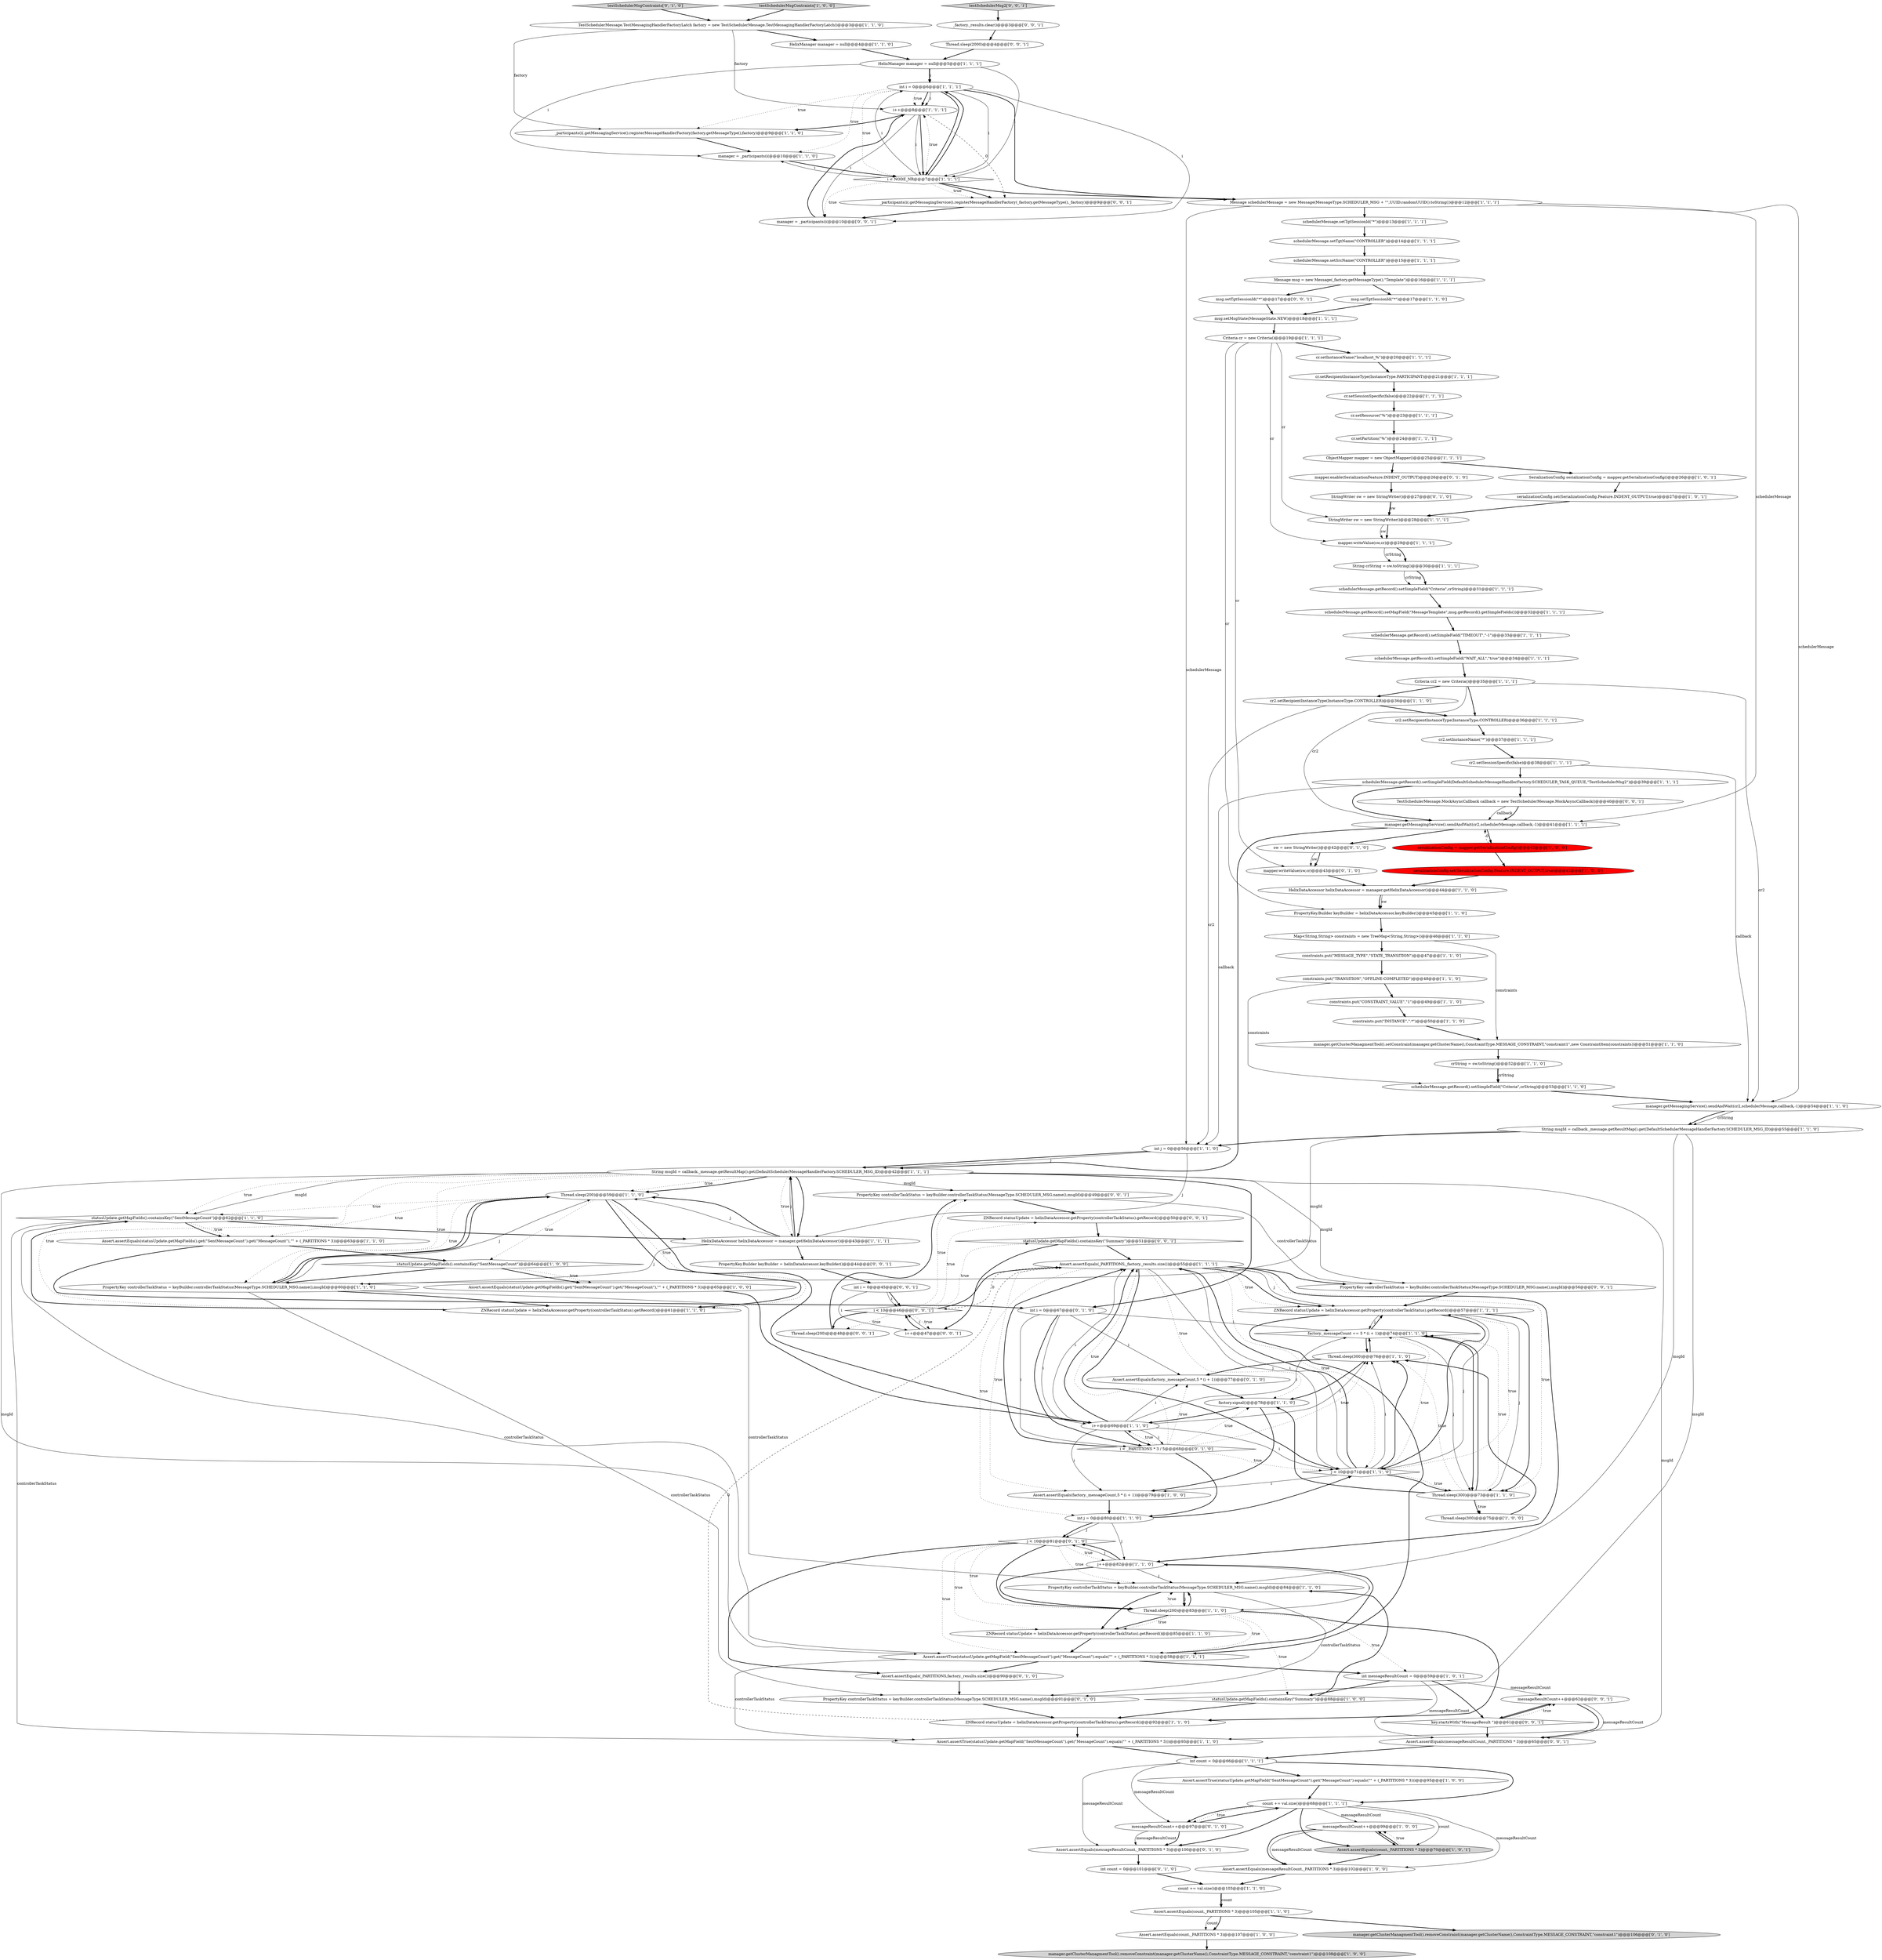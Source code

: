 digraph {
116 [style = filled, label = "PropertyKey controllerTaskStatus = keyBuilder.controllerTaskStatus(MessageType.SCHEDULER_MSG.name(),msgId)@@@49@@@['0', '0', '1']", fillcolor = white, shape = ellipse image = "AAA0AAABBB3BBB"];
59 [style = filled, label = "Thread.sleep(300)@@@75@@@['1', '0', '0']", fillcolor = white, shape = ellipse image = "AAA0AAABBB1BBB"];
55 [style = filled, label = "schedulerMessage.getRecord().setSimpleField(\"Criteria\",crString)@@@53@@@['1', '1', '0']", fillcolor = white, shape = ellipse image = "AAA0AAABBB1BBB"];
15 [style = filled, label = "count += val.size()@@@68@@@['1', '1', '1']", fillcolor = white, shape = ellipse image = "AAA0AAABBB1BBB"];
17 [style = filled, label = "factory._messageCount == 5 * (i + 1)@@@74@@@['1', '1', '0']", fillcolor = white, shape = diamond image = "AAA0AAABBB1BBB"];
88 [style = filled, label = "testSchedulerMsgContraints['1', '0', '0']", fillcolor = lightgray, shape = diamond image = "AAA0AAABBB1BBB"];
33 [style = filled, label = "cr.setSessionSpecific(false)@@@22@@@['1', '1', '1']", fillcolor = white, shape = ellipse image = "AAA0AAABBB1BBB"];
101 [style = filled, label = "j < 10@@@81@@@['0', '1', '0']", fillcolor = white, shape = diamond image = "AAA0AAABBB2BBB"];
121 [style = filled, label = "Assert.assertEquals(messageResultCount,_PARTITIONS * 3)@@@65@@@['0', '0', '1']", fillcolor = white, shape = ellipse image = "AAA0AAABBB3BBB"];
65 [style = filled, label = "ZNRecord statusUpdate = helixDataAccessor.getProperty(controllerTaskStatus).getRecord()@@@57@@@['1', '1', '1']", fillcolor = white, shape = ellipse image = "AAA0AAABBB1BBB"];
103 [style = filled, label = "sw = new StringWriter()@@@42@@@['0', '1', '0']", fillcolor = white, shape = ellipse image = "AAA0AAABBB2BBB"];
96 [style = filled, label = "PropertyKey controllerTaskStatus = keyBuilder.controllerTaskStatus(MessageType.SCHEDULER_MSG.name(),msgId)@@@91@@@['0', '1', '0']", fillcolor = white, shape = ellipse image = "AAA0AAABBB2BBB"];
48 [style = filled, label = "i++@@@8@@@['1', '1', '1']", fillcolor = white, shape = ellipse image = "AAA0AAABBB1BBB"];
31 [style = filled, label = "schedulerMessage.setTgtSessionId(\"*\")@@@13@@@['1', '1', '1']", fillcolor = white, shape = ellipse image = "AAA0AAABBB1BBB"];
54 [style = filled, label = "String msgId = callback._message.getResultMap().get(DefaultSchedulerMessageHandlerFactory.SCHEDULER_MSG_ID)@@@42@@@['1', '1', '1']", fillcolor = white, shape = ellipse image = "AAA0AAABBB1BBB"];
64 [style = filled, label = "constraints.put(\"CONSTRAINT_VALUE\",\"1\")@@@49@@@['1', '1', '0']", fillcolor = white, shape = ellipse image = "AAA0AAABBB1BBB"];
10 [style = filled, label = "schedulerMessage.getRecord().setSimpleField(\"TIMEOUT\",\"-1\")@@@33@@@['1', '1', '1']", fillcolor = white, shape = ellipse image = "AAA0AAABBB1BBB"];
87 [style = filled, label = "j++@@@82@@@['1', '1', '0']", fillcolor = white, shape = ellipse image = "AAA0AAABBB1BBB"];
82 [style = filled, label = "manager.getClusterManagmentTool().removeConstraint(manager.getClusterName(),ConstraintType.MESSAGE_CONSTRAINT,\"constraint1\")@@@108@@@['1', '0', '0']", fillcolor = lightgray, shape = ellipse image = "AAA0AAABBB1BBB"];
43 [style = filled, label = "Assert.assertEquals(messageResultCount,_PARTITIONS * 3)@@@102@@@['1', '0', '0']", fillcolor = white, shape = ellipse image = "AAA0AAABBB1BBB"];
21 [style = filled, label = "Assert.assertEquals(count,_PARTITIONS * 3)@@@107@@@['1', '0', '0']", fillcolor = white, shape = ellipse image = "AAA0AAABBB1BBB"];
104 [style = filled, label = "i < _PARTITIONS * 3 / 5@@@68@@@['0', '1', '0']", fillcolor = white, shape = diamond image = "AAA0AAABBB2BBB"];
70 [style = filled, label = "factory.signal()@@@78@@@['1', '1', '0']", fillcolor = white, shape = ellipse image = "AAA0AAABBB1BBB"];
24 [style = filled, label = "_participants(i(.getMessagingService().registerMessageHandlerFactory(factory.getMessageType(),factory)@@@9@@@['1', '1', '0']", fillcolor = white, shape = ellipse image = "AAA0AAABBB1BBB"];
7 [style = filled, label = "Thread.sleep(200)@@@59@@@['1', '1', '0']", fillcolor = white, shape = ellipse image = "AAA0AAABBB1BBB"];
19 [style = filled, label = "cr2.setRecipientInstanceType(InstanceType.CONTROLLER)@@@36@@@['1', '1', '1']", fillcolor = white, shape = ellipse image = "AAA0AAABBB1BBB"];
12 [style = filled, label = "crString = sw.toString()@@@52@@@['1', '1', '0']", fillcolor = white, shape = ellipse image = "AAA0AAABBB1BBB"];
71 [style = filled, label = "serializationConfig.set(SerializationConfig.Feature.INDENT_OUTPUT,true)@@@43@@@['1', '0', '0']", fillcolor = red, shape = ellipse image = "AAA1AAABBB1BBB"];
92 [style = filled, label = "statusUpdate.getMapFields().containsKey(\"SentMessageCount\")@@@62@@@['1', '1', '0']", fillcolor = white, shape = diamond image = "AAA0AAABBB1BBB"];
97 [style = filled, label = "manager.getClusterManagmentTool().removeConstraint(manager.getClusterName(),ConstraintType.MESSAGE_CONSTRAINT,\"constraint1\")@@@106@@@['0', '1', '0']", fillcolor = lightgray, shape = ellipse image = "AAA0AAABBB2BBB"];
79 [style = filled, label = "ZNRecord statusUpdate = helixDataAccessor.getProperty(controllerTaskStatus).getRecord()@@@92@@@['1', '1', '0']", fillcolor = white, shape = ellipse image = "AAA0AAABBB1BBB"];
106 [style = filled, label = "mapper.enable(SerializationFeature.INDENT_OUTPUT)@@@26@@@['0', '1', '0']", fillcolor = white, shape = ellipse image = "AAA0AAABBB2BBB"];
26 [style = filled, label = "schedulerMessage.getRecord().setSimpleField(\"Criteria\",crString)@@@31@@@['1', '1', '1']", fillcolor = white, shape = ellipse image = "AAA0AAABBB1BBB"];
91 [style = filled, label = "Assert.assertEquals(_PARTITIONS,_factory._results.size())@@@55@@@['1', '1', '1']", fillcolor = white, shape = ellipse image = "AAA0AAABBB1BBB"];
40 [style = filled, label = "String msgId = callback._message.getResultMap().get(DefaultSchedulerMessageHandlerFactory.SCHEDULER_MSG_ID)@@@55@@@['1', '1', '0']", fillcolor = white, shape = ellipse image = "AAA0AAABBB1BBB"];
100 [style = filled, label = "messageResultCount++@@@97@@@['0', '1', '0']", fillcolor = white, shape = ellipse image = "AAA0AAABBB2BBB"];
94 [style = filled, label = "Assert.assertEquals(factory._messageCount,5 * (i + 1))@@@77@@@['0', '1', '0']", fillcolor = white, shape = ellipse image = "AAA0AAABBB2BBB"];
85 [style = filled, label = "schedulerMessage.setSrcName(\"CONTROLLER\")@@@15@@@['1', '1', '1']", fillcolor = white, shape = ellipse image = "AAA0AAABBB1BBB"];
0 [style = filled, label = "serializationConfig.set(SerializationConfig.Feature.INDENT_OUTPUT,true)@@@27@@@['1', '0', '1']", fillcolor = white, shape = ellipse image = "AAA0AAABBB1BBB"];
124 [style = filled, label = "manager = _participants(i(@@@10@@@['0', '0', '1']", fillcolor = white, shape = ellipse image = "AAA0AAABBB3BBB"];
63 [style = filled, label = "PropertyKey controllerTaskStatus = keyBuilder.controllerTaskStatus(MessageType.SCHEDULER_MSG.name(),msgId)@@@60@@@['1', '1', '0']", fillcolor = white, shape = ellipse image = "AAA0AAABBB1BBB"];
53 [style = filled, label = "manager.getMessagingService().sendAndWait(cr2,schedulerMessage,callback,-1)@@@41@@@['1', '1', '1']", fillcolor = white, shape = ellipse image = "AAA0AAABBB1BBB"];
52 [style = filled, label = "Assert.assertTrue(statusUpdate.getMapField(\"SentMessageCount\").get(\"MessageCount\").equals(\"\" + (_PARTITIONS * 3)))@@@58@@@['1', '1', '1']", fillcolor = white, shape = ellipse image = "AAA0AAABBB1BBB"];
58 [style = filled, label = "schedulerMessage.getRecord().setSimpleField(\"WAIT_ALL\",\"true\")@@@34@@@['1', '1', '1']", fillcolor = white, shape = ellipse image = "AAA0AAABBB1BBB"];
78 [style = filled, label = "serializationConfig = mapper.getSerializationConfig()@@@42@@@['1', '0', '0']", fillcolor = red, shape = ellipse image = "AAA1AAABBB1BBB"];
84 [style = filled, label = "int messageResultCount = 0@@@59@@@['1', '0', '1']", fillcolor = white, shape = ellipse image = "AAA0AAABBB1BBB"];
93 [style = filled, label = "testSchedulerMsgContraints['0', '1', '0']", fillcolor = lightgray, shape = diamond image = "AAA0AAABBB2BBB"];
20 [style = filled, label = "Assert.assertTrue(statusUpdate.getMapField(\"SentMessageCount\").get(\"MessageCount\").equals(\"\" + (_PARTITIONS * 3)))@@@93@@@['1', '1', '0']", fillcolor = white, shape = ellipse image = "AAA0AAABBB1BBB"];
37 [style = filled, label = "HelixDataAccessor helixDataAccessor = manager.getHelixDataAccessor()@@@44@@@['1', '1', '0']", fillcolor = white, shape = ellipse image = "AAA0AAABBB1BBB"];
115 [style = filled, label = "ZNRecord statusUpdate = helixDataAccessor.getProperty(controllerTaskStatus).getRecord()@@@50@@@['0', '0', '1']", fillcolor = white, shape = ellipse image = "AAA0AAABBB3BBB"];
44 [style = filled, label = "cr.setResource(\"%\")@@@23@@@['1', '1', '1']", fillcolor = white, shape = ellipse image = "AAA0AAABBB1BBB"];
8 [style = filled, label = "cr.setRecipientInstanceType(InstanceType.PARTICIPANT)@@@21@@@['1', '1', '1']", fillcolor = white, shape = ellipse image = "AAA0AAABBB1BBB"];
114 [style = filled, label = "_participants(i(.getMessagingService().registerMessageHandlerFactory(_factory.getMessageType(),_factory)@@@9@@@['0', '0', '1']", fillcolor = white, shape = ellipse image = "AAA0AAABBB3BBB"];
5 [style = filled, label = "Assert.assertTrue(statusUpdate.getMapField(\"SentMessageCount\").get(\"MessageCount\").equals(\"\" + (_PARTITIONS * 3)))@@@95@@@['1', '0', '0']", fillcolor = white, shape = ellipse image = "AAA0AAABBB1BBB"];
23 [style = filled, label = "messageResultCount++@@@99@@@['1', '0', '0']", fillcolor = white, shape = ellipse image = "AAA0AAABBB1BBB"];
46 [style = filled, label = "Assert.assertEquals(statusUpdate.getMapFields().get(\"SentMessageCount\").get(\"MessageCount\"),\"\" + (_PARTITIONS * 3))@@@65@@@['1', '0', '0']", fillcolor = white, shape = ellipse image = "AAA0AAABBB1BBB"];
90 [style = filled, label = "TestSchedulerMessage.TestMessagingHandlerFactoryLatch factory = new TestSchedulerMessage.TestMessagingHandlerFactoryLatch()@@@3@@@['1', '1', '0']", fillcolor = white, shape = ellipse image = "AAA0AAABBB1BBB"];
102 [style = filled, label = "int i = 0@@@67@@@['0', '1', '0']", fillcolor = white, shape = ellipse image = "AAA0AAABBB2BBB"];
2 [style = filled, label = "int count = 0@@@66@@@['1', '1', '1']", fillcolor = white, shape = ellipse image = "AAA0AAABBB1BBB"];
57 [style = filled, label = "schedulerMessage.getRecord().setMapField(\"MessageTemplate\",msg.getRecord().getSimpleFields())@@@32@@@['1', '1', '1']", fillcolor = white, shape = ellipse image = "AAA0AAABBB1BBB"];
27 [style = filled, label = "int i = 0@@@6@@@['1', '1', '1']", fillcolor = white, shape = ellipse image = "AAA0AAABBB1BBB"];
3 [style = filled, label = "PropertyKey.Builder keyBuilder = helixDataAccessor.keyBuilder()@@@45@@@['1', '1', '0']", fillcolor = white, shape = ellipse image = "AAA0AAABBB1BBB"];
75 [style = filled, label = "Thread.sleep(300)@@@73@@@['1', '1', '0']", fillcolor = white, shape = ellipse image = "AAA0AAABBB1BBB"];
122 [style = filled, label = "messageResultCount++@@@62@@@['0', '0', '1']", fillcolor = white, shape = ellipse image = "AAA0AAABBB3BBB"];
30 [style = filled, label = "StringWriter sw = new StringWriter()@@@28@@@['1', '1', '1']", fillcolor = white, shape = ellipse image = "AAA0AAABBB1BBB"];
13 [style = filled, label = "Map<String,String> constraints = new TreeMap<String,String>()@@@46@@@['1', '1', '0']", fillcolor = white, shape = ellipse image = "AAA0AAABBB1BBB"];
95 [style = filled, label = "Assert.assertEquals(_PARTITIONS,factory._results.size())@@@90@@@['0', '1', '0']", fillcolor = white, shape = ellipse image = "AAA0AAABBB2BBB"];
66 [style = filled, label = "cr2.setSessionSpecific(false)@@@38@@@['1', '1', '1']", fillcolor = white, shape = ellipse image = "AAA0AAABBB1BBB"];
76 [style = filled, label = "Thread.sleep(200)@@@83@@@['1', '1', '0']", fillcolor = white, shape = ellipse image = "AAA0AAABBB1BBB"];
56 [style = filled, label = "HelixDataAccessor helixDataAccessor = manager.getHelixDataAccessor()@@@43@@@['1', '1', '1']", fillcolor = white, shape = ellipse image = "AAA0AAABBB1BBB"];
61 [style = filled, label = "String crString = sw.toString()@@@30@@@['1', '1', '1']", fillcolor = white, shape = ellipse image = "AAA0AAABBB1BBB"];
60 [style = filled, label = "constraints.put(\"INSTANCE\",\".*\")@@@50@@@['1', '1', '0']", fillcolor = white, shape = ellipse image = "AAA0AAABBB1BBB"];
74 [style = filled, label = "i++@@@69@@@['1', '1', '0']", fillcolor = white, shape = ellipse image = "AAA0AAABBB1BBB"];
86 [style = filled, label = "Message msg = new Message(_factory.getMessageType(),\"Template\")@@@16@@@['1', '1', '1']", fillcolor = white, shape = ellipse image = "AAA0AAABBB1BBB"];
118 [style = filled, label = "PropertyKey controllerTaskStatus = keyBuilder.controllerTaskStatus(MessageType.SCHEDULER_MSG.name(),msgId)@@@56@@@['0', '0', '1']", fillcolor = white, shape = ellipse image = "AAA0AAABBB3BBB"];
109 [style = filled, label = "i++@@@47@@@['0', '0', '1']", fillcolor = white, shape = ellipse image = "AAA0AAABBB3BBB"];
110 [style = filled, label = "key.startsWith(\"MessageResult \")@@@61@@@['0', '0', '1']", fillcolor = white, shape = diamond image = "AAA0AAABBB3BBB"];
16 [style = filled, label = "cr.setPartition(\"%\")@@@24@@@['1', '1', '1']", fillcolor = white, shape = ellipse image = "AAA0AAABBB1BBB"];
120 [style = filled, label = "TestSchedulerMessage.MockAsyncCallback callback = new TestSchedulerMessage.MockAsyncCallback()@@@40@@@['0', '0', '1']", fillcolor = white, shape = ellipse image = "AAA0AAABBB3BBB"];
14 [style = filled, label = "schedulerMessage.getRecord().setSimpleField(DefaultSchedulerMessageHandlerFactory.SCHEDULER_TASK_QUEUE,\"TestSchedulerMsg2\")@@@39@@@['1', '1', '1']", fillcolor = white, shape = ellipse image = "AAA0AAABBB1BBB"];
72 [style = filled, label = "Criteria cr = new Criteria()@@@19@@@['1', '1', '1']", fillcolor = white, shape = ellipse image = "AAA0AAABBB1BBB"];
47 [style = filled, label = "HelixManager manager = null@@@5@@@['1', '1', '1']", fillcolor = white, shape = ellipse image = "AAA0AAABBB1BBB"];
32 [style = filled, label = "ZNRecord statusUpdate = helixDataAccessor.getProperty(controllerTaskStatus).getRecord()@@@61@@@['1', '1', '0']", fillcolor = white, shape = ellipse image = "AAA0AAABBB1BBB"];
123 [style = filled, label = "Thread.sleep(200)@@@48@@@['0', '0', '1']", fillcolor = white, shape = ellipse image = "AAA0AAABBB3BBB"];
6 [style = filled, label = "Message schedulerMessage = new Message(MessageType.SCHEDULER_MSG + \"\",UUID.randomUUID().toString())@@@12@@@['1', '1', '1']", fillcolor = white, shape = ellipse image = "AAA0AAABBB1BBB"];
9 [style = filled, label = "i < NODE_NR@@@7@@@['1', '1', '1']", fillcolor = white, shape = diamond image = "AAA0AAABBB1BBB"];
49 [style = filled, label = "Assert.assertEquals(count,_PARTITIONS * 3)@@@105@@@['1', '1', '0']", fillcolor = white, shape = ellipse image = "AAA0AAABBB1BBB"];
69 [style = filled, label = "int j = 0@@@80@@@['1', '1', '0']", fillcolor = white, shape = ellipse image = "AAA0AAABBB1BBB"];
113 [style = filled, label = "i < 10@@@46@@@['0', '0', '1']", fillcolor = white, shape = diamond image = "AAA0AAABBB3BBB"];
11 [style = filled, label = "manager.getClusterManagmentTool().setConstraint(manager.getClusterName(),ConstraintType.MESSAGE_CONSTRAINT,\"constraint1\",new ConstraintItem(constraints))@@@51@@@['1', '1', '0']", fillcolor = white, shape = ellipse image = "AAA0AAABBB1BBB"];
99 [style = filled, label = "StringWriter sw = new StringWriter()@@@27@@@['0', '1', '0']", fillcolor = white, shape = ellipse image = "AAA0AAABBB2BBB"];
89 [style = filled, label = "Thread.sleep(300)@@@76@@@['1', '1', '0']", fillcolor = white, shape = ellipse image = "AAA0AAABBB1BBB"];
80 [style = filled, label = "Assert.assertEquals(factory._messageCount,5 * (i + 1))@@@79@@@['1', '0', '0']", fillcolor = white, shape = ellipse image = "AAA0AAABBB1BBB"];
50 [style = filled, label = "HelixManager manager = null@@@4@@@['1', '1', '0']", fillcolor = white, shape = ellipse image = "AAA0AAABBB1BBB"];
112 [style = filled, label = "_factory._results.clear()@@@3@@@['0', '0', '1']", fillcolor = white, shape = ellipse image = "AAA0AAABBB3BBB"];
125 [style = filled, label = "Thread.sleep(2000)@@@4@@@['0', '0', '1']", fillcolor = white, shape = ellipse image = "AAA0AAABBB3BBB"];
105 [style = filled, label = "int count = 0@@@101@@@['0', '1', '0']", fillcolor = white, shape = ellipse image = "AAA0AAABBB2BBB"];
4 [style = filled, label = "manager.getMessagingService().sendAndWait(cr2,schedulerMessage,callback,-1)@@@54@@@['1', '1', '0']", fillcolor = white, shape = ellipse image = "AAA0AAABBB1BBB"];
51 [style = filled, label = "int j = 0@@@56@@@['1', '1', '0']", fillcolor = white, shape = ellipse image = "AAA0AAABBB1BBB"];
111 [style = filled, label = "testSchedulerMsg2['0', '0', '1']", fillcolor = lightgray, shape = diamond image = "AAA0AAABBB3BBB"];
119 [style = filled, label = "PropertyKey.Builder keyBuilder = helixDataAccessor.keyBuilder()@@@44@@@['0', '0', '1']", fillcolor = white, shape = ellipse image = "AAA0AAABBB3BBB"];
77 [style = filled, label = "Assert.assertEquals(statusUpdate.getMapFields().get(\"SentMessageCount\").get(\"MessageCount\"),\"\" + (_PARTITIONS * 3))@@@63@@@['1', '1', '0']", fillcolor = white, shape = ellipse image = "AAA0AAABBB1BBB"];
1 [style = filled, label = "cr2.setInstanceName(\"*\")@@@37@@@['1', '1', '1']", fillcolor = white, shape = ellipse image = "AAA0AAABBB1BBB"];
68 [style = filled, label = "msg.setTgtSessionId(\"*\")@@@17@@@['1', '1', '0']", fillcolor = white, shape = ellipse image = "AAA0AAABBB1BBB"];
126 [style = filled, label = "int i = 0@@@45@@@['0', '0', '1']", fillcolor = white, shape = ellipse image = "AAA0AAABBB3BBB"];
81 [style = filled, label = "j < 10@@@71@@@['1', '1', '0']", fillcolor = white, shape = diamond image = "AAA0AAABBB1BBB"];
45 [style = filled, label = "count += val.size()@@@103@@@['1', '1', '0']", fillcolor = white, shape = ellipse image = "AAA0AAABBB1BBB"];
28 [style = filled, label = "ZNRecord statusUpdate = helixDataAccessor.getProperty(controllerTaskStatus).getRecord()@@@85@@@['1', '1', '0']", fillcolor = white, shape = ellipse image = "AAA0AAABBB1BBB"];
42 [style = filled, label = "statusUpdate.getMapFields().containsKey(\"Summary\")@@@88@@@['1', '0', '0']", fillcolor = white, shape = diamond image = "AAA0AAABBB1BBB"];
108 [style = filled, label = "statusUpdate.getMapFields().containsKey(\"Summary\")@@@51@@@['0', '0', '1']", fillcolor = white, shape = diamond image = "AAA0AAABBB3BBB"];
107 [style = filled, label = "mapper.writeValue(sw,cr)@@@43@@@['0', '1', '0']", fillcolor = white, shape = ellipse image = "AAA0AAABBB2BBB"];
36 [style = filled, label = "constraints.put(\"MESSAGE_TYPE\",\"STATE_TRANSITION\")@@@47@@@['1', '1', '0']", fillcolor = white, shape = ellipse image = "AAA0AAABBB1BBB"];
29 [style = filled, label = "SerializationConfig serializationConfig = mapper.getSerializationConfig()@@@26@@@['1', '0', '1']", fillcolor = white, shape = ellipse image = "AAA0AAABBB1BBB"];
98 [style = filled, label = "Assert.assertEquals(messageResultCount,_PARTITIONS * 3)@@@100@@@['0', '1', '0']", fillcolor = white, shape = ellipse image = "AAA0AAABBB2BBB"];
73 [style = filled, label = "manager = _participants(i(@@@10@@@['1', '1', '0']", fillcolor = white, shape = ellipse image = "AAA0AAABBB1BBB"];
38 [style = filled, label = "msg.setMsgState(MessageState.NEW)@@@18@@@['1', '1', '1']", fillcolor = white, shape = ellipse image = "AAA0AAABBB1BBB"];
62 [style = filled, label = "cr2.setRecipientInstanceType(InstanceType.CONTROLLER)@@@36@@@['1', '1', '0']", fillcolor = white, shape = ellipse image = "AAA0AAABBB1BBB"];
34 [style = filled, label = "constraints.put(\"TRANSITION\",\"OFFLINE-COMPLETED\")@@@48@@@['1', '1', '0']", fillcolor = white, shape = ellipse image = "AAA0AAABBB1BBB"];
67 [style = filled, label = "statusUpdate.getMapFields().containsKey(\"SentMessageCount\")@@@64@@@['1', '0', '0']", fillcolor = white, shape = diamond image = "AAA0AAABBB1BBB"];
25 [style = filled, label = "Assert.assertEquals(count,_PARTITIONS * 3)@@@70@@@['1', '0', '1']", fillcolor = lightgray, shape = ellipse image = "AAA0AAABBB1BBB"];
41 [style = filled, label = "ObjectMapper mapper = new ObjectMapper()@@@25@@@['1', '1', '1']", fillcolor = white, shape = ellipse image = "AAA0AAABBB1BBB"];
18 [style = filled, label = "PropertyKey controllerTaskStatus = keyBuilder.controllerTaskStatus(MessageType.SCHEDULER_MSG.name(),msgId)@@@84@@@['1', '1', '0']", fillcolor = white, shape = ellipse image = "AAA0AAABBB1BBB"];
117 [style = filled, label = "msg.setTgtSessionId(\"*\")@@@17@@@['0', '0', '1']", fillcolor = white, shape = ellipse image = "AAA0AAABBB3BBB"];
83 [style = filled, label = "mapper.writeValue(sw,cr)@@@29@@@['1', '1', '1']", fillcolor = white, shape = ellipse image = "AAA0AAABBB1BBB"];
22 [style = filled, label = "schedulerMessage.setTgtName(\"CONTROLLER\")@@@14@@@['1', '1', '1']", fillcolor = white, shape = ellipse image = "AAA0AAABBB1BBB"];
35 [style = filled, label = "Criteria cr2 = new Criteria()@@@35@@@['1', '1', '1']", fillcolor = white, shape = ellipse image = "AAA0AAABBB1BBB"];
39 [style = filled, label = "cr.setInstanceName(\"localhost_%\")@@@20@@@['1', '1', '1']", fillcolor = white, shape = ellipse image = "AAA0AAABBB1BBB"];
6->4 [style = solid, label="schedulerMessage"];
7->77 [style = dotted, label="true"];
7->67 [style = dotted, label="true"];
0->30 [style = bold, label=""];
7->32 [style = bold, label=""];
54->56 [style = bold, label=""];
70->80 [style = bold, label=""];
110->122 [style = bold, label=""];
120->53 [style = solid, label="callback"];
104->91 [style = dotted, label="true"];
66->4 [style = solid, label="callback"];
69->101 [style = solid, label="j"];
91->81 [style = dotted, label="true"];
9->124 [style = dotted, label="true"];
90->48 [style = solid, label="factory"];
15->25 [style = bold, label=""];
51->56 [style = solid, label="j"];
27->48 [style = solid, label="i"];
27->9 [style = bold, label=""];
65->81 [style = bold, label=""];
83->61 [style = bold, label=""];
29->0 [style = bold, label=""];
92->77 [style = dotted, label="true"];
54->7 [style = dotted, label="true"];
113->116 [style = dotted, label="true"];
24->73 [style = bold, label=""];
5->15 [style = bold, label=""];
25->43 [style = bold, label=""];
84->122 [style = solid, label="messageResultCount"];
73->9 [style = bold, label=""];
89->94 [style = bold, label=""];
91->69 [style = dotted, label="true"];
85->86 [style = bold, label=""];
47->27 [style = bold, label=""];
53->54 [style = bold, label=""];
40->18 [style = solid, label="msgId"];
15->100 [style = bold, label=""];
122->121 [style = bold, label=""];
87->101 [style = solid, label="j"];
99->30 [style = bold, label=""];
6->51 [style = solid, label="schedulerMessage"];
53->103 [style = bold, label=""];
37->3 [style = bold, label=""];
56->54 [style = bold, label=""];
9->6 [style = bold, label=""];
16->41 [style = bold, label=""];
38->72 [style = bold, label=""];
65->17 [style = solid, label="j"];
84->121 [style = solid, label="messageResultCount"];
92->52 [style = solid, label="controllerTaskStatus"];
90->24 [style = solid, label="factory"];
74->81 [style = solid, label="i"];
19->1 [style = bold, label=""];
7->74 [style = bold, label=""];
7->63 [style = dotted, label="true"];
12->55 [style = solid, label="crString"];
78->53 [style = dashed, label="0"];
56->54 [style = solid, label="j"];
79->20 [style = bold, label=""];
28->52 [style = bold, label=""];
54->56 [style = dotted, label="true"];
27->9 [style = solid, label="i"];
101->95 [style = bold, label=""];
7->92 [style = dotted, label="true"];
92->56 [style = bold, label=""];
27->9 [style = dotted, label="true"];
94->70 [style = bold, label=""];
34->64 [style = bold, label=""];
126->113 [style = bold, label=""];
13->36 [style = bold, label=""];
96->79 [style = bold, label=""];
2->15 [style = bold, label=""];
26->57 [style = bold, label=""];
48->114 [style = dashed, label="0"];
23->43 [style = solid, label="messageResultCount"];
78->71 [style = bold, label=""];
48->9 [style = solid, label="i"];
91->65 [style = solid, label="j"];
98->105 [style = bold, label=""];
74->17 [style = solid, label="i"];
63->18 [style = solid, label="controllerTaskStatus"];
9->48 [style = dotted, label="true"];
91->81 [style = bold, label=""];
91->65 [style = dotted, label="true"];
56->7 [style = bold, label=""];
70->74 [style = bold, label=""];
87->18 [style = solid, label="j"];
6->53 [style = solid, label="schedulerMessage"];
33->44 [style = bold, label=""];
81->89 [style = bold, label=""];
64->60 [style = bold, label=""];
74->91 [style = solid, label="i"];
48->24 [style = bold, label=""];
53->78 [style = bold, label=""];
54->20 [style = solid, label="msgId"];
103->107 [style = solid, label="sw"];
30->83 [style = bold, label=""];
2->98 [style = solid, label="messageResultCount"];
9->114 [style = dotted, label="true"];
76->28 [style = bold, label=""];
23->25 [style = bold, label=""];
121->2 [style = bold, label=""];
75->89 [style = dotted, label="true"];
75->17 [style = dotted, label="true"];
61->26 [style = bold, label=""];
75->59 [style = bold, label=""];
88->90 [style = bold, label=""];
93->90 [style = bold, label=""];
118->65 [style = bold, label=""];
17->75 [style = solid, label="j"];
51->54 [style = bold, label=""];
59->89 [style = bold, label=""];
111->112 [style = bold, label=""];
91->113 [style = dashed, label="0"];
40->51 [style = bold, label=""];
12->55 [style = bold, label=""];
81->89 [style = solid, label="i"];
39->8 [style = bold, label=""];
54->92 [style = solid, label="msgId"];
81->91 [style = solid, label="i"];
58->35 [style = bold, label=""];
65->75 [style = bold, label=""];
42->79 [style = bold, label=""];
122->110 [style = bold, label=""];
81->80 [style = solid, label="i"];
110->122 [style = dotted, label="true"];
11->12 [style = bold, label=""];
87->101 [style = bold, label=""];
47->9 [style = solid, label="i"];
87->76 [style = bold, label=""];
54->102 [style = bold, label=""];
72->39 [style = bold, label=""];
27->24 [style = dotted, label="true"];
17->65 [style = bold, label=""];
104->70 [style = dotted, label="true"];
109->113 [style = bold, label=""];
91->75 [style = dotted, label="true"];
76->52 [style = dotted, label="true"];
18->28 [style = bold, label=""];
43->45 [style = bold, label=""];
122->121 [style = solid, label="messageResultCount"];
126->113 [style = solid, label="i"];
100->15 [style = bold, label=""];
37->3 [style = solid, label="sw"];
15->43 [style = solid, label="messageResultCount"];
71->37 [style = bold, label=""];
75->17 [style = bold, label=""];
84->42 [style = bold, label=""];
49->21 [style = solid, label="count"];
65->81 [style = solid, label="j"];
106->99 [style = bold, label=""];
104->74 [style = dotted, label="true"];
44->16 [style = bold, label=""];
113->108 [style = dotted, label="true"];
86->117 [style = bold, label=""];
18->96 [style = solid, label="controllerTaskStatus"];
75->59 [style = dotted, label="true"];
54->63 [style = dotted, label="true"];
103->107 [style = bold, label=""];
49->97 [style = bold, label=""];
40->96 [style = solid, label="msgId"];
120->53 [style = bold, label=""];
27->48 [style = dotted, label="true"];
63->7 [style = bold, label=""];
69->101 [style = bold, label=""];
79->91 [style = dashed, label="0"];
89->17 [style = bold, label=""];
4->40 [style = solid, label="crString"];
113->109 [style = dotted, label="true"];
34->55 [style = solid, label="constraints"];
25->23 [style = dotted, label="true"];
102->17 [style = solid, label="i"];
113->123 [style = bold, label=""];
91->87 [style = bold, label=""];
47->73 [style = solid, label="i"];
7->63 [style = bold, label=""];
119->126 [style = bold, label=""];
61->26 [style = solid, label="crString"];
81->91 [style = bold, label=""];
7->32 [style = dotted, label="true"];
91->70 [style = dotted, label="true"];
90->50 [style = bold, label=""];
86->68 [style = bold, label=""];
62->51 [style = solid, label="cr2"];
65->75 [style = solid, label="j"];
8->33 [style = bold, label=""];
15->25 [style = solid, label="count"];
74->104 [style = bold, label=""];
76->84 [style = dotted, label="true"];
14->51 [style = solid, label="callback"];
54->7 [style = bold, label=""];
74->94 [style = solid, label="i"];
101->52 [style = dotted, label="true"];
27->73 [style = dotted, label="true"];
69->81 [style = bold, label=""];
124->48 [style = bold, label=""];
104->89 [style = dotted, label="true"];
101->76 [style = dotted, label="true"];
102->94 [style = solid, label="i"];
15->23 [style = solid, label="messageResultCount"];
23->43 [style = bold, label=""];
76->18 [style = bold, label=""];
62->19 [style = bold, label=""];
116->118 [style = solid, label="controllerTaskStatus"];
104->69 [style = bold, label=""];
52->20 [style = solid, label="controllerTaskStatus"];
54->92 [style = dotted, label="true"];
76->18 [style = dotted, label="true"];
52->95 [style = bold, label=""];
63->96 [style = solid, label="controllerTaskStatus"];
105->45 [style = bold, label=""];
102->74 [style = solid, label="i"];
108->91 [style = bold, label=""];
114->124 [style = bold, label=""];
9->27 [style = bold, label=""];
76->28 [style = dotted, label="true"];
52->84 [style = bold, label=""];
22->85 [style = bold, label=""];
87->76 [style = solid, label="j"];
27->124 [style = solid, label="i"];
56->63 [style = solid, label="j"];
101->76 [style = bold, label=""];
65->52 [style = bold, label=""];
67->63 [style = bold, label=""];
63->32 [style = bold, label=""];
2->100 [style = solid, label="messageResultCount"];
81->75 [style = bold, label=""];
125->47 [style = bold, label=""];
51->54 [style = solid, label="j"];
69->87 [style = solid, label="j"];
54->116 [style = solid, label="msgId"];
9->114 [style = bold, label=""];
109->113 [style = solid, label="i"];
67->46 [style = dotted, label="true"];
56->119 [style = bold, label=""];
99->30 [style = solid, label="sw"];
77->67 [style = bold, label=""];
14->120 [style = bold, label=""];
72->30 [style = solid, label="cr"];
21->82 [style = bold, label=""];
15->98 [style = bold, label=""];
14->53 [style = bold, label=""];
89->70 [style = bold, label=""];
54->32 [style = dotted, label="true"];
54->52 [style = solid, label="msgId"];
46->74 [style = bold, label=""];
83->61 [style = solid, label="crString"];
36->34 [style = bold, label=""];
40->63 [style = solid, label="msgId"];
113->91 [style = bold, label=""];
74->91 [style = bold, label=""];
54->118 [style = solid, label="msgId"];
2->5 [style = bold, label=""];
81->17 [style = dotted, label="true"];
113->123 [style = dotted, label="true"];
1->66 [style = bold, label=""];
74->89 [style = solid, label="i"];
4->40 [style = bold, label=""];
75->70 [style = bold, label=""];
35->53 [style = solid, label="cr2"];
113->115 [style = dotted, label="true"];
42->18 [style = bold, label=""];
32->92 [style = bold, label=""];
72->3 [style = solid, label="cr"];
31->22 [style = bold, label=""];
84->110 [style = bold, label=""];
72->83 [style = solid, label="cr"];
104->81 [style = dotted, label="true"];
112->125 [style = bold, label=""];
92->77 [style = bold, label=""];
41->106 [style = bold, label=""];
74->80 [style = solid, label="i"];
67->46 [style = bold, label=""];
25->23 [style = bold, label=""];
72->107 [style = solid, label="cr"];
35->4 [style = solid, label="cr2"];
45->49 [style = bold, label=""];
41->29 [style = bold, label=""];
100->98 [style = solid, label="messageResultCount"];
126->109 [style = solid, label="i"];
35->19 [style = bold, label=""];
48->9 [style = bold, label=""];
17->75 [style = bold, label=""];
108->109 [style = bold, label=""];
52->87 [style = bold, label=""];
91->81 [style = solid, label="j"];
68->38 [style = bold, label=""];
81->75 [style = dotted, label="true"];
27->6 [style = bold, label=""];
49->21 [style = bold, label=""];
77->102 [style = bold, label=""];
101->18 [style = dotted, label="true"];
18->76 [style = bold, label=""];
45->49 [style = solid, label="count"];
20->2 [style = bold, label=""];
101->28 [style = dotted, label="true"];
101->87 [style = dotted, label="true"];
13->11 [style = solid, label="constraints"];
6->31 [style = bold, label=""];
91->65 [style = bold, label=""];
55->4 [style = bold, label=""];
91->80 [style = dotted, label="true"];
76->42 [style = dotted, label="true"];
104->91 [style = bold, label=""];
81->65 [style = dotted, label="true"];
100->98 [style = bold, label=""];
30->83 [style = solid, label="sw"];
50->47 [style = bold, label=""];
47->27 [style = solid, label="i"];
56->7 [style = solid, label="j"];
35->62 [style = bold, label=""];
110->121 [style = bold, label=""];
95->96 [style = bold, label=""];
27->48 [style = bold, label=""];
115->108 [style = bold, label=""];
92->20 [style = solid, label="controllerTaskStatus"];
3->13 [style = bold, label=""];
60->11 [style = bold, label=""];
123->116 [style = bold, label=""];
80->69 [style = bold, label=""];
117->38 [style = bold, label=""];
17->89 [style = bold, label=""];
76->79 [style = bold, label=""];
107->37 [style = bold, label=""];
102->104 [style = bold, label=""];
9->27 [style = solid, label="i"];
9->73 [style = solid, label="i"];
116->115 [style = bold, label=""];
63->7 [style = solid, label="j"];
15->100 [style = dotted, label="true"];
57->10 [style = bold, label=""];
66->14 [style = bold, label=""];
10->58 [style = bold, label=""];
102->104 [style = solid, label="i"];
18->76 [style = solid, label="j"];
48->124 [style = solid, label="i"];
104->94 [style = dotted, label="true"];
74->104 [style = solid, label="i"];
91->118 [style = bold, label=""];
}
